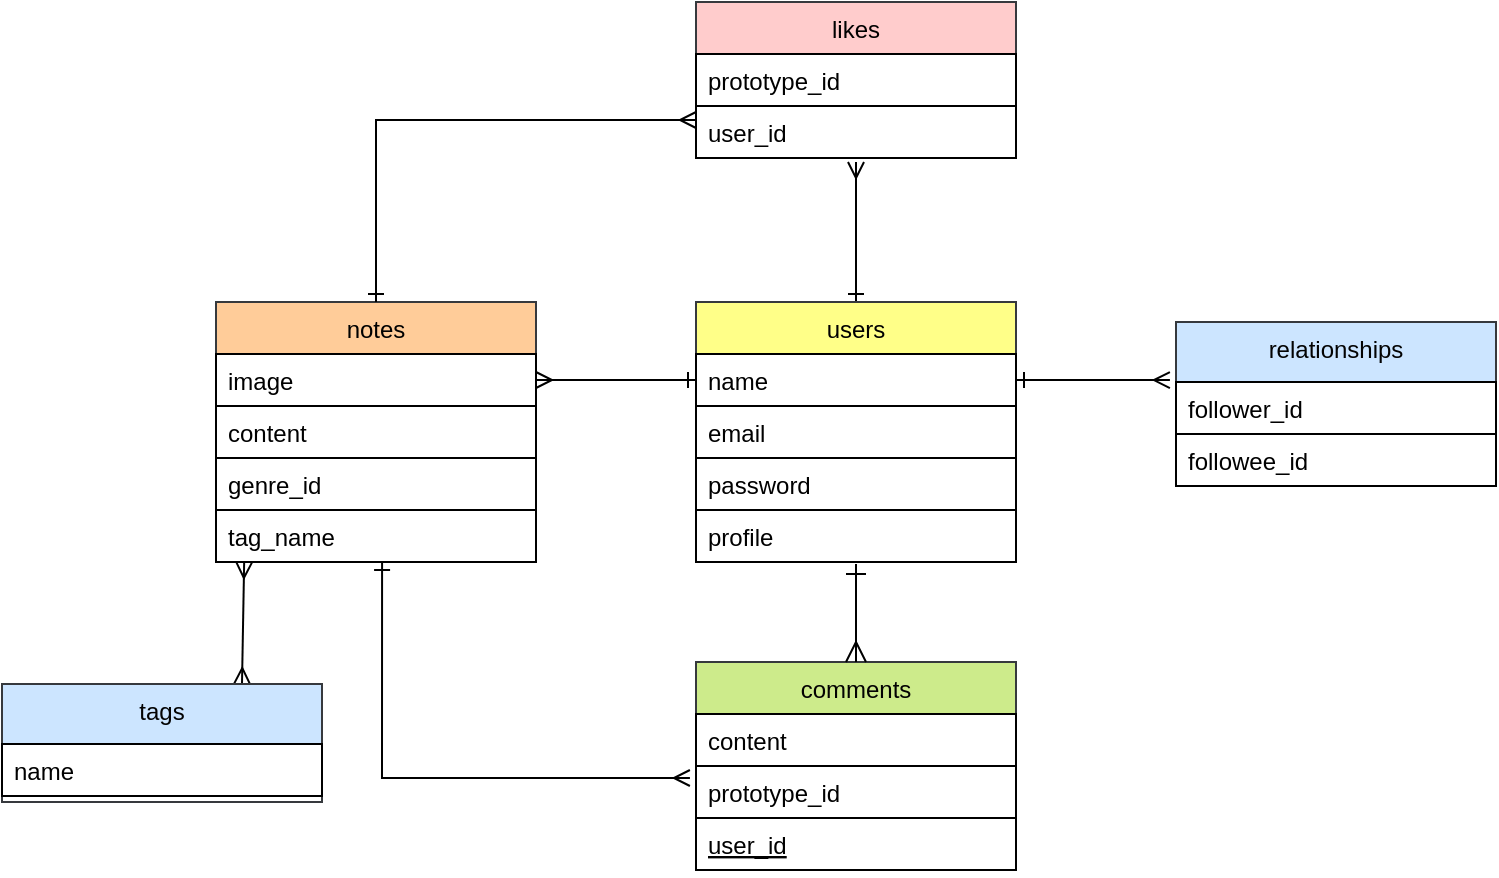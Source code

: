 <mxfile>
    <diagram id="NgYnkPjHt8yrP1JnCceP" name="ページ1">
        <mxGraphModel dx="512" dy="569" grid="1" gridSize="10" guides="1" tooltips="1" connect="1" arrows="1" fold="1" page="1" pageScale="1" pageWidth="827" pageHeight="1169" background="none" math="0" shadow="0">
            <root>
                <mxCell id="0"/>
                <mxCell id="1" parent="0"/>
                <mxCell id="2" value="notes" style="swimlane;fontStyle=0;align=center;verticalAlign=top;childLayout=stackLayout;horizontal=1;startSize=26;horizontalStack=0;resizeParent=1;resizeLast=0;collapsible=1;marginBottom=0;rounded=0;shadow=0;strokeWidth=1;labelBackgroundColor=none;labelBorderColor=none;swimlaneFillColor=none;fillColor=#ffcc99;strokeColor=#36393d;fontColor=#000000;" parent="1" vertex="1">
                    <mxGeometry x="187" y="200" width="160" height="130" as="geometry">
                        <mxRectangle x="230" y="140" width="160" height="26" as="alternateBounds"/>
                    </mxGeometry>
                </mxCell>
                <mxCell id="3" value="image" style="text;align=left;verticalAlign=top;spacingLeft=4;spacingRight=4;overflow=hidden;rotatable=0;points=[[0,0.5],[1,0.5]];portConstraint=eastwest;strokeColor=default;" parent="2" vertex="1">
                    <mxGeometry y="26" width="160" height="26" as="geometry"/>
                </mxCell>
                <mxCell id="4" value="content" style="text;align=left;verticalAlign=top;spacingLeft=4;spacingRight=4;overflow=hidden;rotatable=0;points=[[0,0.5],[1,0.5]];portConstraint=eastwest;rounded=0;shadow=0;html=0;strokeColor=default;" parent="2" vertex="1">
                    <mxGeometry y="52" width="160" height="26" as="geometry"/>
                </mxCell>
                <mxCell id="31" value="genre_id" style="text;align=left;verticalAlign=top;spacingLeft=4;spacingRight=4;overflow=hidden;rotatable=0;points=[[0,0.5],[1,0.5]];portConstraint=eastwest;rounded=0;shadow=0;html=0;strokeColor=default;" parent="2" vertex="1">
                    <mxGeometry y="78" width="160" height="26" as="geometry"/>
                </mxCell>
                <mxCell id="32" value="tag_name" style="text;align=left;verticalAlign=top;spacingLeft=4;spacingRight=4;overflow=hidden;rotatable=0;points=[[0,0.5],[1,0.5]];portConstraint=eastwest;rounded=0;shadow=0;html=0;strokeColor=default;" vertex="1" parent="2">
                    <mxGeometry y="104" width="160" height="26" as="geometry"/>
                </mxCell>
                <mxCell id="5" value="comments" style="swimlane;fontStyle=0;align=center;verticalAlign=top;childLayout=stackLayout;horizontal=1;startSize=26;horizontalStack=0;resizeParent=1;resizeLast=0;collapsible=1;marginBottom=0;rounded=0;shadow=0;strokeWidth=1;fillColor=#cdeb8b;strokeColor=#36393d;fontColor=#030202;" parent="1" vertex="1">
                    <mxGeometry x="427" y="380" width="160" height="104" as="geometry">
                        <mxRectangle x="130" y="380" width="160" height="26" as="alternateBounds"/>
                    </mxGeometry>
                </mxCell>
                <mxCell id="6" value="content" style="text;align=left;verticalAlign=top;spacingLeft=4;spacingRight=4;overflow=hidden;rotatable=0;points=[[0,0.5],[1,0.5]];portConstraint=eastwest;strokeColor=default;" parent="5" vertex="1">
                    <mxGeometry y="26" width="160" height="26" as="geometry"/>
                </mxCell>
                <mxCell id="7" value="prototype_id" style="text;align=left;verticalAlign=top;spacingLeft=4;spacingRight=4;overflow=hidden;rotatable=0;points=[[0,0.5],[1,0.5]];portConstraint=eastwest;rounded=0;shadow=0;html=0;strokeColor=default;" parent="5" vertex="1">
                    <mxGeometry y="52" width="160" height="26" as="geometry"/>
                </mxCell>
                <mxCell id="8" value="user_id" style="text;align=left;verticalAlign=top;spacingLeft=4;spacingRight=4;overflow=hidden;rotatable=0;points=[[0,0.5],[1,0.5]];portConstraint=eastwest;fontStyle=4;strokeColor=default;" parent="5" vertex="1">
                    <mxGeometry y="78" width="160" height="26" as="geometry"/>
                </mxCell>
                <mxCell id="9" value="likes" style="swimlane;fontStyle=0;align=center;verticalAlign=top;childLayout=stackLayout;horizontal=1;startSize=26;horizontalStack=0;resizeParent=1;resizeLast=0;collapsible=1;marginBottom=0;rounded=0;shadow=0;strokeWidth=1;fillColor=#ffcccc;strokeColor=#36393d;fontColor=#000000;" parent="1" vertex="1">
                    <mxGeometry x="427" y="50" width="160" height="78" as="geometry">
                        <mxRectangle x="340" y="380" width="170" height="26" as="alternateBounds"/>
                    </mxGeometry>
                </mxCell>
                <mxCell id="10" value="prototype_id" style="text;align=left;verticalAlign=top;spacingLeft=4;spacingRight=4;overflow=hidden;rotatable=0;points=[[0,0.5],[1,0.5]];portConstraint=eastwest;strokeColor=default;" parent="9" vertex="1">
                    <mxGeometry y="26" width="160" height="26" as="geometry"/>
                </mxCell>
                <mxCell id="11" value="user_id" style="text;align=left;verticalAlign=top;spacingLeft=4;spacingRight=4;overflow=hidden;rotatable=0;points=[[0,0.5],[1,0.5]];portConstraint=eastwest;strokeColor=default;" parent="9" vertex="1">
                    <mxGeometry y="52" width="160" height="26" as="geometry"/>
                </mxCell>
                <mxCell id="12" style="edgeStyle=orthogonalEdgeStyle;rounded=0;orthogonalLoop=1;jettySize=auto;html=1;exitX=0.5;exitY=0;exitDx=0;exitDy=0;endArrow=ERmany;endFill=0;startArrow=ERone;startFill=0;" parent="1" source="13" edge="1">
                    <mxGeometry relative="1" as="geometry">
                        <mxPoint x="507" y="130" as="targetPoint"/>
                    </mxGeometry>
                </mxCell>
                <mxCell id="13" value="users" style="swimlane;fontStyle=0;align=center;verticalAlign=top;childLayout=stackLayout;horizontal=1;startSize=26;horizontalStack=0;resizeParent=1;resizeLast=0;collapsible=1;marginBottom=0;rounded=0;shadow=0;strokeWidth=1;fillColor=#ffff88;strokeColor=#36393d;fontColor=#000000;" parent="1" vertex="1">
                    <mxGeometry x="427" y="200" width="160" height="130" as="geometry">
                        <mxRectangle x="550" y="140" width="160" height="26" as="alternateBounds"/>
                    </mxGeometry>
                </mxCell>
                <mxCell id="14" value="name" style="text;align=left;verticalAlign=top;spacingLeft=4;spacingRight=4;overflow=hidden;rotatable=0;points=[[0,0.5],[1,0.5]];portConstraint=eastwest;rounded=0;shadow=0;html=0;strokeColor=default;" parent="13" vertex="1">
                    <mxGeometry y="26" width="160" height="26" as="geometry"/>
                </mxCell>
                <mxCell id="15" value="email" style="text;align=left;verticalAlign=top;spacingLeft=4;spacingRight=4;overflow=hidden;rotatable=0;points=[[0,0.5],[1,0.5]];portConstraint=eastwest;rounded=0;shadow=0;html=0;strokeColor=default;" parent="13" vertex="1">
                    <mxGeometry y="52" width="160" height="26" as="geometry"/>
                </mxCell>
                <mxCell id="16" value="password" style="text;align=left;verticalAlign=top;spacingLeft=4;spacingRight=4;overflow=hidden;rotatable=0;points=[[0,0.5],[1,0.5]];portConstraint=eastwest;rounded=0;shadow=0;html=0;strokeColor=default;" parent="13" vertex="1">
                    <mxGeometry y="78" width="160" height="26" as="geometry"/>
                </mxCell>
                <mxCell id="17" value="profile" style="text;align=left;verticalAlign=top;spacingLeft=4;spacingRight=4;overflow=hidden;rotatable=0;points=[[0,0.5],[1,0.5]];portConstraint=eastwest;strokeColor=default;" parent="13" vertex="1">
                    <mxGeometry y="104" width="160" height="26" as="geometry"/>
                </mxCell>
                <mxCell id="18" value="relationships" style="swimlane;fontStyle=0;align=center;verticalAlign=top;childLayout=stackLayout;horizontal=1;startSize=30;horizontalStack=0;resizeParent=1;resizeLast=0;collapsible=1;marginBottom=0;rounded=0;shadow=0;strokeWidth=1;fillColor=#cce5ff;strokeColor=#36393d;fontColor=#030303;" parent="1" vertex="1">
                    <mxGeometry x="667" y="210" width="160" height="82" as="geometry">
                        <mxRectangle x="230" y="140" width="160" height="26" as="alternateBounds"/>
                    </mxGeometry>
                </mxCell>
                <mxCell id="19" value="follower_id" style="text;align=left;verticalAlign=top;spacingLeft=4;spacingRight=4;overflow=hidden;rotatable=0;points=[[0,0.5],[1,0.5]];portConstraint=eastwest;strokeColor=default;" parent="18" vertex="1">
                    <mxGeometry y="30" width="160" height="26" as="geometry"/>
                </mxCell>
                <mxCell id="20" value="followee_id" style="text;align=left;verticalAlign=top;spacingLeft=4;spacingRight=4;overflow=hidden;rotatable=0;points=[[0,0.5],[1,0.5]];portConstraint=eastwest;strokeColor=default;" parent="18" vertex="1">
                    <mxGeometry y="56" width="160" height="26" as="geometry"/>
                </mxCell>
                <mxCell id="21" value="" style="edgeStyle=segmentEdgeStyle;endArrow=ERmany;html=1;curved=0;rounded=0;endSize=8;startSize=8;exitX=0.5;exitY=1.038;exitDx=0;exitDy=0;exitPerimeter=0;entryX=0.5;entryY=0;entryDx=0;entryDy=0;endFill=0;startArrow=ERone;startFill=0;" parent="1" source="17" target="5" edge="1">
                    <mxGeometry width="50" height="50" relative="1" as="geometry">
                        <mxPoint x="487" y="300" as="sourcePoint"/>
                        <mxPoint x="537" y="250" as="targetPoint"/>
                    </mxGeometry>
                </mxCell>
                <mxCell id="22" style="edgeStyle=orthogonalEdgeStyle;rounded=0;orthogonalLoop=1;jettySize=auto;html=1;exitX=0.5;exitY=0;exitDx=0;exitDy=0;entryX=0;entryY=0.269;entryDx=0;entryDy=0;entryPerimeter=0;endArrow=ERmany;endFill=0;startArrow=ERone;startFill=0;" parent="1" source="2" target="11" edge="1">
                    <mxGeometry relative="1" as="geometry"/>
                </mxCell>
                <mxCell id="23" style="edgeStyle=orthogonalEdgeStyle;rounded=0;orthogonalLoop=1;jettySize=auto;html=1;exitX=0;exitY=0.5;exitDx=0;exitDy=0;endArrow=ERmany;endFill=0;startArrow=ERone;startFill=0;" parent="1" source="14" edge="1">
                    <mxGeometry relative="1" as="geometry">
                        <mxPoint x="347" y="239" as="targetPoint"/>
                    </mxGeometry>
                </mxCell>
                <mxCell id="25" style="edgeStyle=orthogonalEdgeStyle;rounded=0;orthogonalLoop=1;jettySize=auto;html=1;exitX=1;exitY=0.5;exitDx=0;exitDy=0;entryX=-0.019;entryY=0.354;entryDx=0;entryDy=0;entryPerimeter=0;endArrow=ERmany;endFill=0;startArrow=ERone;startFill=0;" parent="1" source="14" target="18" edge="1">
                    <mxGeometry relative="1" as="geometry"/>
                </mxCell>
                <mxCell id="35" style="edgeStyle=orthogonalEdgeStyle;rounded=0;orthogonalLoop=1;jettySize=auto;html=1;exitX=0.519;exitY=1;exitDx=0;exitDy=0;entryX=-0.019;entryY=0.231;entryDx=0;entryDy=0;entryPerimeter=0;endArrow=ERmany;endFill=0;startArrow=ERone;startFill=0;exitPerimeter=0;" edge="1" parent="1" source="32" target="7">
                    <mxGeometry relative="1" as="geometry">
                        <mxPoint x="200" y="461.01" as="sourcePoint"/>
                        <mxPoint x="360" y="370.004" as="targetPoint"/>
                    </mxGeometry>
                </mxCell>
                <mxCell id="46" style="edgeStyle=none;html=1;exitX=0.75;exitY=0;exitDx=0;exitDy=0;entryX=0.088;entryY=1;entryDx=0;entryDy=0;entryPerimeter=0;startArrow=ERmany;startFill=0;endArrow=ERmany;endFill=0;" edge="1" parent="1" source="36" target="32">
                    <mxGeometry relative="1" as="geometry"/>
                </mxCell>
                <mxCell id="36" value="tags" style="swimlane;fontStyle=0;align=center;verticalAlign=top;childLayout=stackLayout;horizontal=1;startSize=30;horizontalStack=0;resizeParent=1;resizeLast=0;collapsible=1;marginBottom=0;rounded=0;shadow=0;strokeWidth=1;fillColor=#cce5ff;strokeColor=#36393d;fontColor=#030303;" vertex="1" parent="1">
                    <mxGeometry x="80" y="391" width="160" height="59" as="geometry">
                        <mxRectangle x="230" y="140" width="160" height="26" as="alternateBounds"/>
                    </mxGeometry>
                </mxCell>
                <mxCell id="37" value="name" style="text;align=left;verticalAlign=top;spacingLeft=4;spacingRight=4;overflow=hidden;rotatable=0;points=[[0,0.5],[1,0.5]];portConstraint=eastwest;strokeColor=default;" vertex="1" parent="36">
                    <mxGeometry y="30" width="160" height="26" as="geometry"/>
                </mxCell>
            </root>
        </mxGraphModel>
    </diagram>
</mxfile>